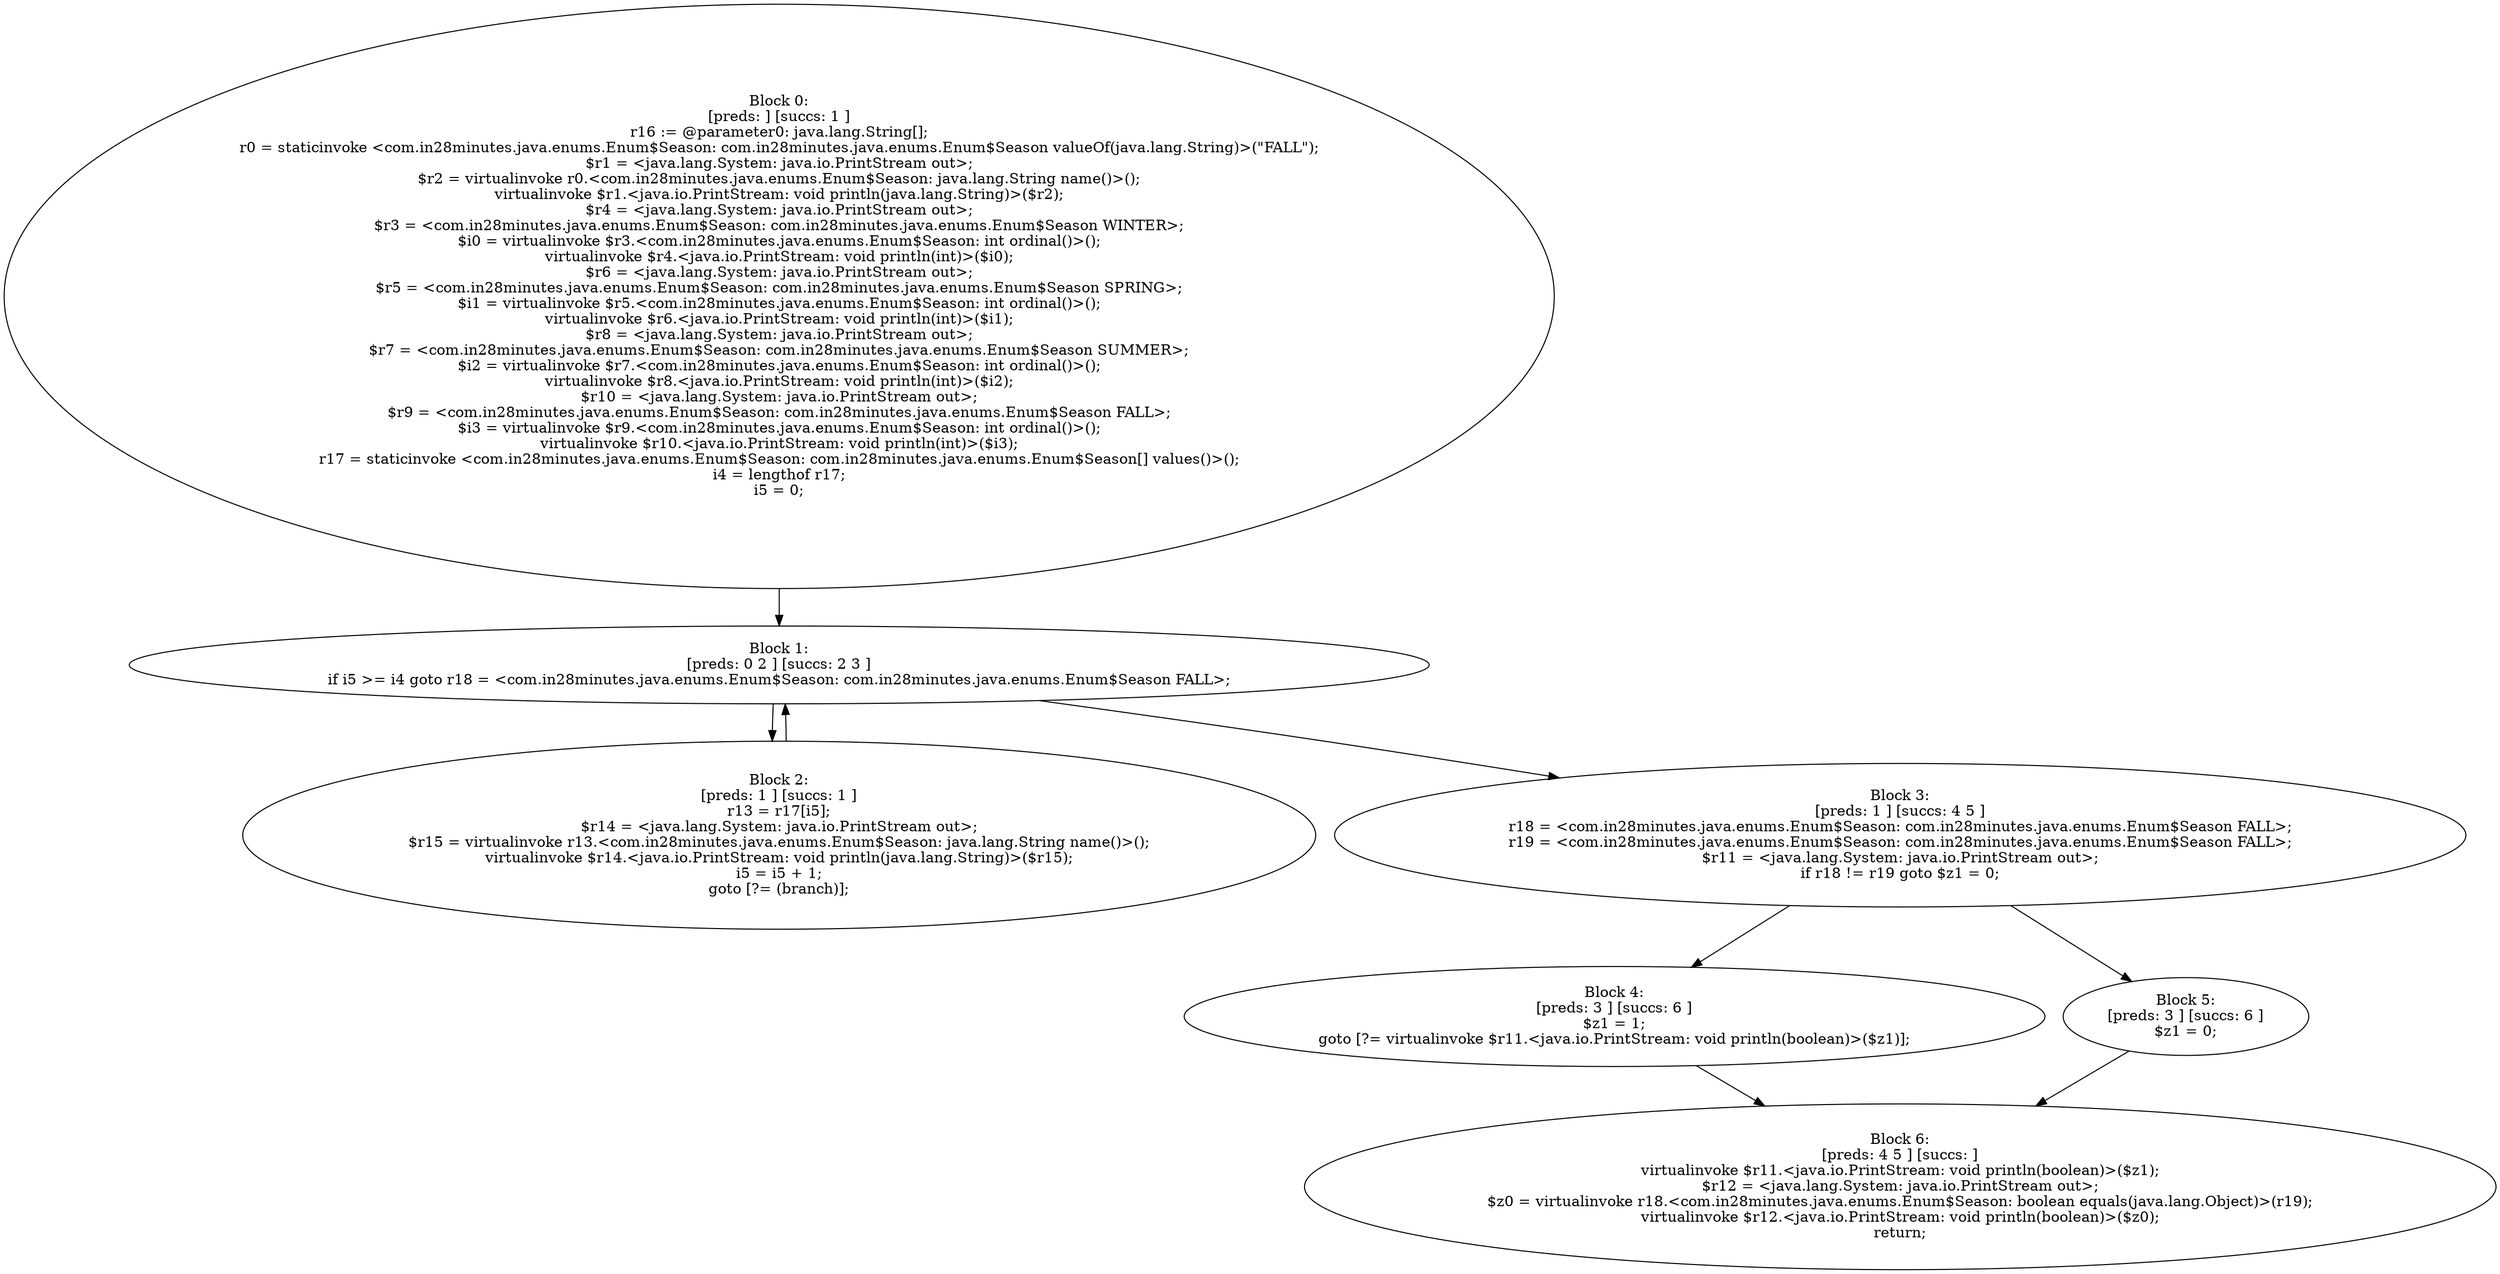 digraph "unitGraph" {
    "Block 0:
[preds: ] [succs: 1 ]
r16 := @parameter0: java.lang.String[];
r0 = staticinvoke <com.in28minutes.java.enums.Enum$Season: com.in28minutes.java.enums.Enum$Season valueOf(java.lang.String)>(\"FALL\");
$r1 = <java.lang.System: java.io.PrintStream out>;
$r2 = virtualinvoke r0.<com.in28minutes.java.enums.Enum$Season: java.lang.String name()>();
virtualinvoke $r1.<java.io.PrintStream: void println(java.lang.String)>($r2);
$r4 = <java.lang.System: java.io.PrintStream out>;
$r3 = <com.in28minutes.java.enums.Enum$Season: com.in28minutes.java.enums.Enum$Season WINTER>;
$i0 = virtualinvoke $r3.<com.in28minutes.java.enums.Enum$Season: int ordinal()>();
virtualinvoke $r4.<java.io.PrintStream: void println(int)>($i0);
$r6 = <java.lang.System: java.io.PrintStream out>;
$r5 = <com.in28minutes.java.enums.Enum$Season: com.in28minutes.java.enums.Enum$Season SPRING>;
$i1 = virtualinvoke $r5.<com.in28minutes.java.enums.Enum$Season: int ordinal()>();
virtualinvoke $r6.<java.io.PrintStream: void println(int)>($i1);
$r8 = <java.lang.System: java.io.PrintStream out>;
$r7 = <com.in28minutes.java.enums.Enum$Season: com.in28minutes.java.enums.Enum$Season SUMMER>;
$i2 = virtualinvoke $r7.<com.in28minutes.java.enums.Enum$Season: int ordinal()>();
virtualinvoke $r8.<java.io.PrintStream: void println(int)>($i2);
$r10 = <java.lang.System: java.io.PrintStream out>;
$r9 = <com.in28minutes.java.enums.Enum$Season: com.in28minutes.java.enums.Enum$Season FALL>;
$i3 = virtualinvoke $r9.<com.in28minutes.java.enums.Enum$Season: int ordinal()>();
virtualinvoke $r10.<java.io.PrintStream: void println(int)>($i3);
r17 = staticinvoke <com.in28minutes.java.enums.Enum$Season: com.in28minutes.java.enums.Enum$Season[] values()>();
i4 = lengthof r17;
i5 = 0;
"
    "Block 1:
[preds: 0 2 ] [succs: 2 3 ]
if i5 >= i4 goto r18 = <com.in28minutes.java.enums.Enum$Season: com.in28minutes.java.enums.Enum$Season FALL>;
"
    "Block 2:
[preds: 1 ] [succs: 1 ]
r13 = r17[i5];
$r14 = <java.lang.System: java.io.PrintStream out>;
$r15 = virtualinvoke r13.<com.in28minutes.java.enums.Enum$Season: java.lang.String name()>();
virtualinvoke $r14.<java.io.PrintStream: void println(java.lang.String)>($r15);
i5 = i5 + 1;
goto [?= (branch)];
"
    "Block 3:
[preds: 1 ] [succs: 4 5 ]
r18 = <com.in28minutes.java.enums.Enum$Season: com.in28minutes.java.enums.Enum$Season FALL>;
r19 = <com.in28minutes.java.enums.Enum$Season: com.in28minutes.java.enums.Enum$Season FALL>;
$r11 = <java.lang.System: java.io.PrintStream out>;
if r18 != r19 goto $z1 = 0;
"
    "Block 4:
[preds: 3 ] [succs: 6 ]
$z1 = 1;
goto [?= virtualinvoke $r11.<java.io.PrintStream: void println(boolean)>($z1)];
"
    "Block 5:
[preds: 3 ] [succs: 6 ]
$z1 = 0;
"
    "Block 6:
[preds: 4 5 ] [succs: ]
virtualinvoke $r11.<java.io.PrintStream: void println(boolean)>($z1);
$r12 = <java.lang.System: java.io.PrintStream out>;
$z0 = virtualinvoke r18.<com.in28minutes.java.enums.Enum$Season: boolean equals(java.lang.Object)>(r19);
virtualinvoke $r12.<java.io.PrintStream: void println(boolean)>($z0);
return;
"
    "Block 0:
[preds: ] [succs: 1 ]
r16 := @parameter0: java.lang.String[];
r0 = staticinvoke <com.in28minutes.java.enums.Enum$Season: com.in28minutes.java.enums.Enum$Season valueOf(java.lang.String)>(\"FALL\");
$r1 = <java.lang.System: java.io.PrintStream out>;
$r2 = virtualinvoke r0.<com.in28minutes.java.enums.Enum$Season: java.lang.String name()>();
virtualinvoke $r1.<java.io.PrintStream: void println(java.lang.String)>($r2);
$r4 = <java.lang.System: java.io.PrintStream out>;
$r3 = <com.in28minutes.java.enums.Enum$Season: com.in28minutes.java.enums.Enum$Season WINTER>;
$i0 = virtualinvoke $r3.<com.in28minutes.java.enums.Enum$Season: int ordinal()>();
virtualinvoke $r4.<java.io.PrintStream: void println(int)>($i0);
$r6 = <java.lang.System: java.io.PrintStream out>;
$r5 = <com.in28minutes.java.enums.Enum$Season: com.in28minutes.java.enums.Enum$Season SPRING>;
$i1 = virtualinvoke $r5.<com.in28minutes.java.enums.Enum$Season: int ordinal()>();
virtualinvoke $r6.<java.io.PrintStream: void println(int)>($i1);
$r8 = <java.lang.System: java.io.PrintStream out>;
$r7 = <com.in28minutes.java.enums.Enum$Season: com.in28minutes.java.enums.Enum$Season SUMMER>;
$i2 = virtualinvoke $r7.<com.in28minutes.java.enums.Enum$Season: int ordinal()>();
virtualinvoke $r8.<java.io.PrintStream: void println(int)>($i2);
$r10 = <java.lang.System: java.io.PrintStream out>;
$r9 = <com.in28minutes.java.enums.Enum$Season: com.in28minutes.java.enums.Enum$Season FALL>;
$i3 = virtualinvoke $r9.<com.in28minutes.java.enums.Enum$Season: int ordinal()>();
virtualinvoke $r10.<java.io.PrintStream: void println(int)>($i3);
r17 = staticinvoke <com.in28minutes.java.enums.Enum$Season: com.in28minutes.java.enums.Enum$Season[] values()>();
i4 = lengthof r17;
i5 = 0;
"->"Block 1:
[preds: 0 2 ] [succs: 2 3 ]
if i5 >= i4 goto r18 = <com.in28minutes.java.enums.Enum$Season: com.in28minutes.java.enums.Enum$Season FALL>;
";
    "Block 1:
[preds: 0 2 ] [succs: 2 3 ]
if i5 >= i4 goto r18 = <com.in28minutes.java.enums.Enum$Season: com.in28minutes.java.enums.Enum$Season FALL>;
"->"Block 2:
[preds: 1 ] [succs: 1 ]
r13 = r17[i5];
$r14 = <java.lang.System: java.io.PrintStream out>;
$r15 = virtualinvoke r13.<com.in28minutes.java.enums.Enum$Season: java.lang.String name()>();
virtualinvoke $r14.<java.io.PrintStream: void println(java.lang.String)>($r15);
i5 = i5 + 1;
goto [?= (branch)];
";
    "Block 1:
[preds: 0 2 ] [succs: 2 3 ]
if i5 >= i4 goto r18 = <com.in28minutes.java.enums.Enum$Season: com.in28minutes.java.enums.Enum$Season FALL>;
"->"Block 3:
[preds: 1 ] [succs: 4 5 ]
r18 = <com.in28minutes.java.enums.Enum$Season: com.in28minutes.java.enums.Enum$Season FALL>;
r19 = <com.in28minutes.java.enums.Enum$Season: com.in28minutes.java.enums.Enum$Season FALL>;
$r11 = <java.lang.System: java.io.PrintStream out>;
if r18 != r19 goto $z1 = 0;
";
    "Block 2:
[preds: 1 ] [succs: 1 ]
r13 = r17[i5];
$r14 = <java.lang.System: java.io.PrintStream out>;
$r15 = virtualinvoke r13.<com.in28minutes.java.enums.Enum$Season: java.lang.String name()>();
virtualinvoke $r14.<java.io.PrintStream: void println(java.lang.String)>($r15);
i5 = i5 + 1;
goto [?= (branch)];
"->"Block 1:
[preds: 0 2 ] [succs: 2 3 ]
if i5 >= i4 goto r18 = <com.in28minutes.java.enums.Enum$Season: com.in28minutes.java.enums.Enum$Season FALL>;
";
    "Block 3:
[preds: 1 ] [succs: 4 5 ]
r18 = <com.in28minutes.java.enums.Enum$Season: com.in28minutes.java.enums.Enum$Season FALL>;
r19 = <com.in28minutes.java.enums.Enum$Season: com.in28minutes.java.enums.Enum$Season FALL>;
$r11 = <java.lang.System: java.io.PrintStream out>;
if r18 != r19 goto $z1 = 0;
"->"Block 4:
[preds: 3 ] [succs: 6 ]
$z1 = 1;
goto [?= virtualinvoke $r11.<java.io.PrintStream: void println(boolean)>($z1)];
";
    "Block 3:
[preds: 1 ] [succs: 4 5 ]
r18 = <com.in28minutes.java.enums.Enum$Season: com.in28minutes.java.enums.Enum$Season FALL>;
r19 = <com.in28minutes.java.enums.Enum$Season: com.in28minutes.java.enums.Enum$Season FALL>;
$r11 = <java.lang.System: java.io.PrintStream out>;
if r18 != r19 goto $z1 = 0;
"->"Block 5:
[preds: 3 ] [succs: 6 ]
$z1 = 0;
";
    "Block 4:
[preds: 3 ] [succs: 6 ]
$z1 = 1;
goto [?= virtualinvoke $r11.<java.io.PrintStream: void println(boolean)>($z1)];
"->"Block 6:
[preds: 4 5 ] [succs: ]
virtualinvoke $r11.<java.io.PrintStream: void println(boolean)>($z1);
$r12 = <java.lang.System: java.io.PrintStream out>;
$z0 = virtualinvoke r18.<com.in28minutes.java.enums.Enum$Season: boolean equals(java.lang.Object)>(r19);
virtualinvoke $r12.<java.io.PrintStream: void println(boolean)>($z0);
return;
";
    "Block 5:
[preds: 3 ] [succs: 6 ]
$z1 = 0;
"->"Block 6:
[preds: 4 5 ] [succs: ]
virtualinvoke $r11.<java.io.PrintStream: void println(boolean)>($z1);
$r12 = <java.lang.System: java.io.PrintStream out>;
$z0 = virtualinvoke r18.<com.in28minutes.java.enums.Enum$Season: boolean equals(java.lang.Object)>(r19);
virtualinvoke $r12.<java.io.PrintStream: void println(boolean)>($z0);
return;
";
}
